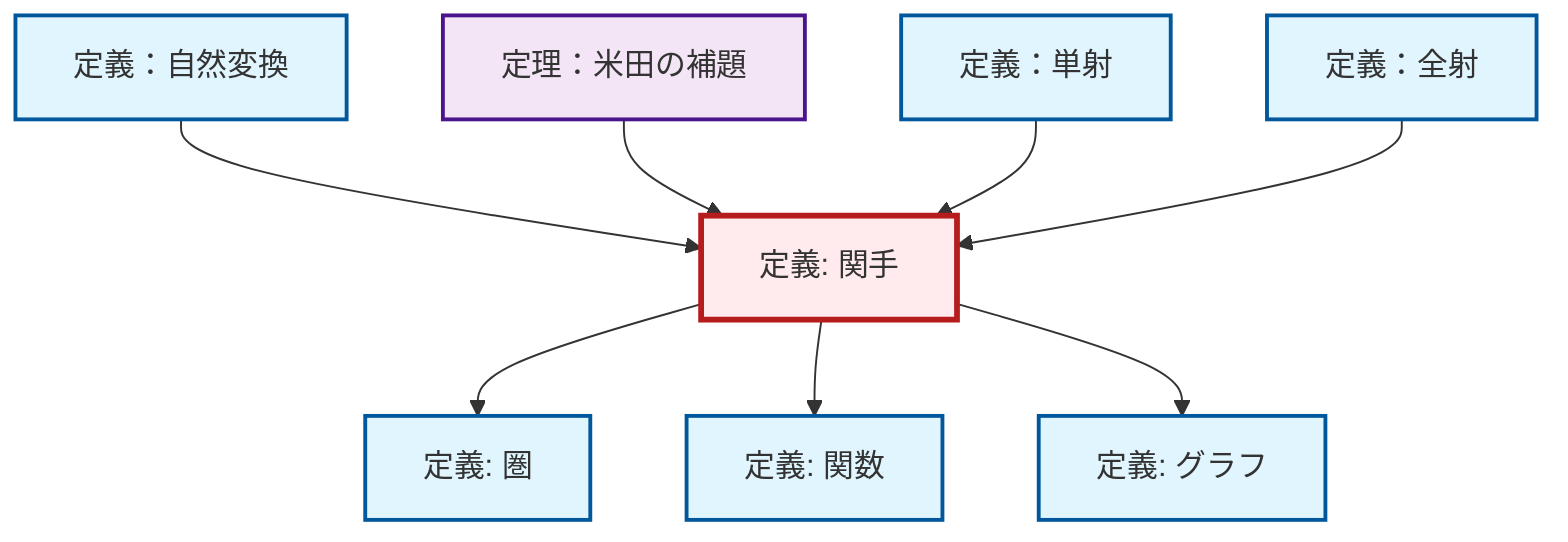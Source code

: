 graph TD
    classDef definition fill:#e1f5fe,stroke:#01579b,stroke-width:2px
    classDef theorem fill:#f3e5f5,stroke:#4a148c,stroke-width:2px
    classDef axiom fill:#fff3e0,stroke:#e65100,stroke-width:2px
    classDef example fill:#e8f5e9,stroke:#1b5e20,stroke-width:2px
    classDef current fill:#ffebee,stroke:#b71c1c,stroke-width:3px
    def-graph["定義: グラフ"]:::definition
    def-category["定義: 圏"]:::definition
    thm-yoneda["定理：米田の補題"]:::theorem
    def-functor["定義: 関手"]:::definition
    def-function["定義: 関数"]:::definition
    def-natural-transformation["定義：自然変換"]:::definition
    def-epimorphism["定義：全射"]:::definition
    def-monomorphism["定義：単射"]:::definition
    def-functor --> def-category
    def-functor --> def-function
    def-natural-transformation --> def-functor
    def-functor --> def-graph
    thm-yoneda --> def-functor
    def-monomorphism --> def-functor
    def-epimorphism --> def-functor
    class def-functor current